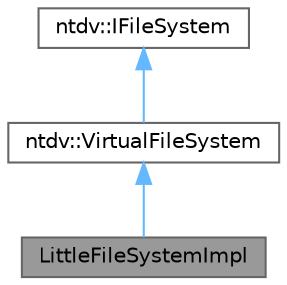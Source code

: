 digraph "LittleFileSystemImpl"
{
 // LATEX_PDF_SIZE
  bgcolor="transparent";
  edge [fontname=Helvetica,fontsize=10,labelfontname=Helvetica,labelfontsize=10];
  node [fontname=Helvetica,fontsize=10,shape=box,height=0.2,width=0.4];
  Node1 [id="Node000001",label="LittleFileSystemImpl",height=0.2,width=0.4,color="gray40", fillcolor="grey60", style="filled", fontcolor="black",tooltip=" "];
  Node2 -> Node1 [id="edge1_Node000001_Node000002",dir="back",color="steelblue1",style="solid",tooltip=" "];
  Node2 [id="Node000002",label="ntdv::VirtualFileSystem",height=0.2,width=0.4,color="gray40", fillcolor="white", style="filled",URL="$classntdv_1_1_virtual_file_system.html",tooltip=" "];
  Node3 -> Node2 [id="edge2_Node000002_Node000003",dir="back",color="steelblue1",style="solid",tooltip=" "];
  Node3 [id="Node000003",label="ntdv::IFileSystem",height=0.2,width=0.4,color="gray40", fillcolor="white", style="filled",URL="$classntdv_1_1_i_file_system.html",tooltip=" "];
}
